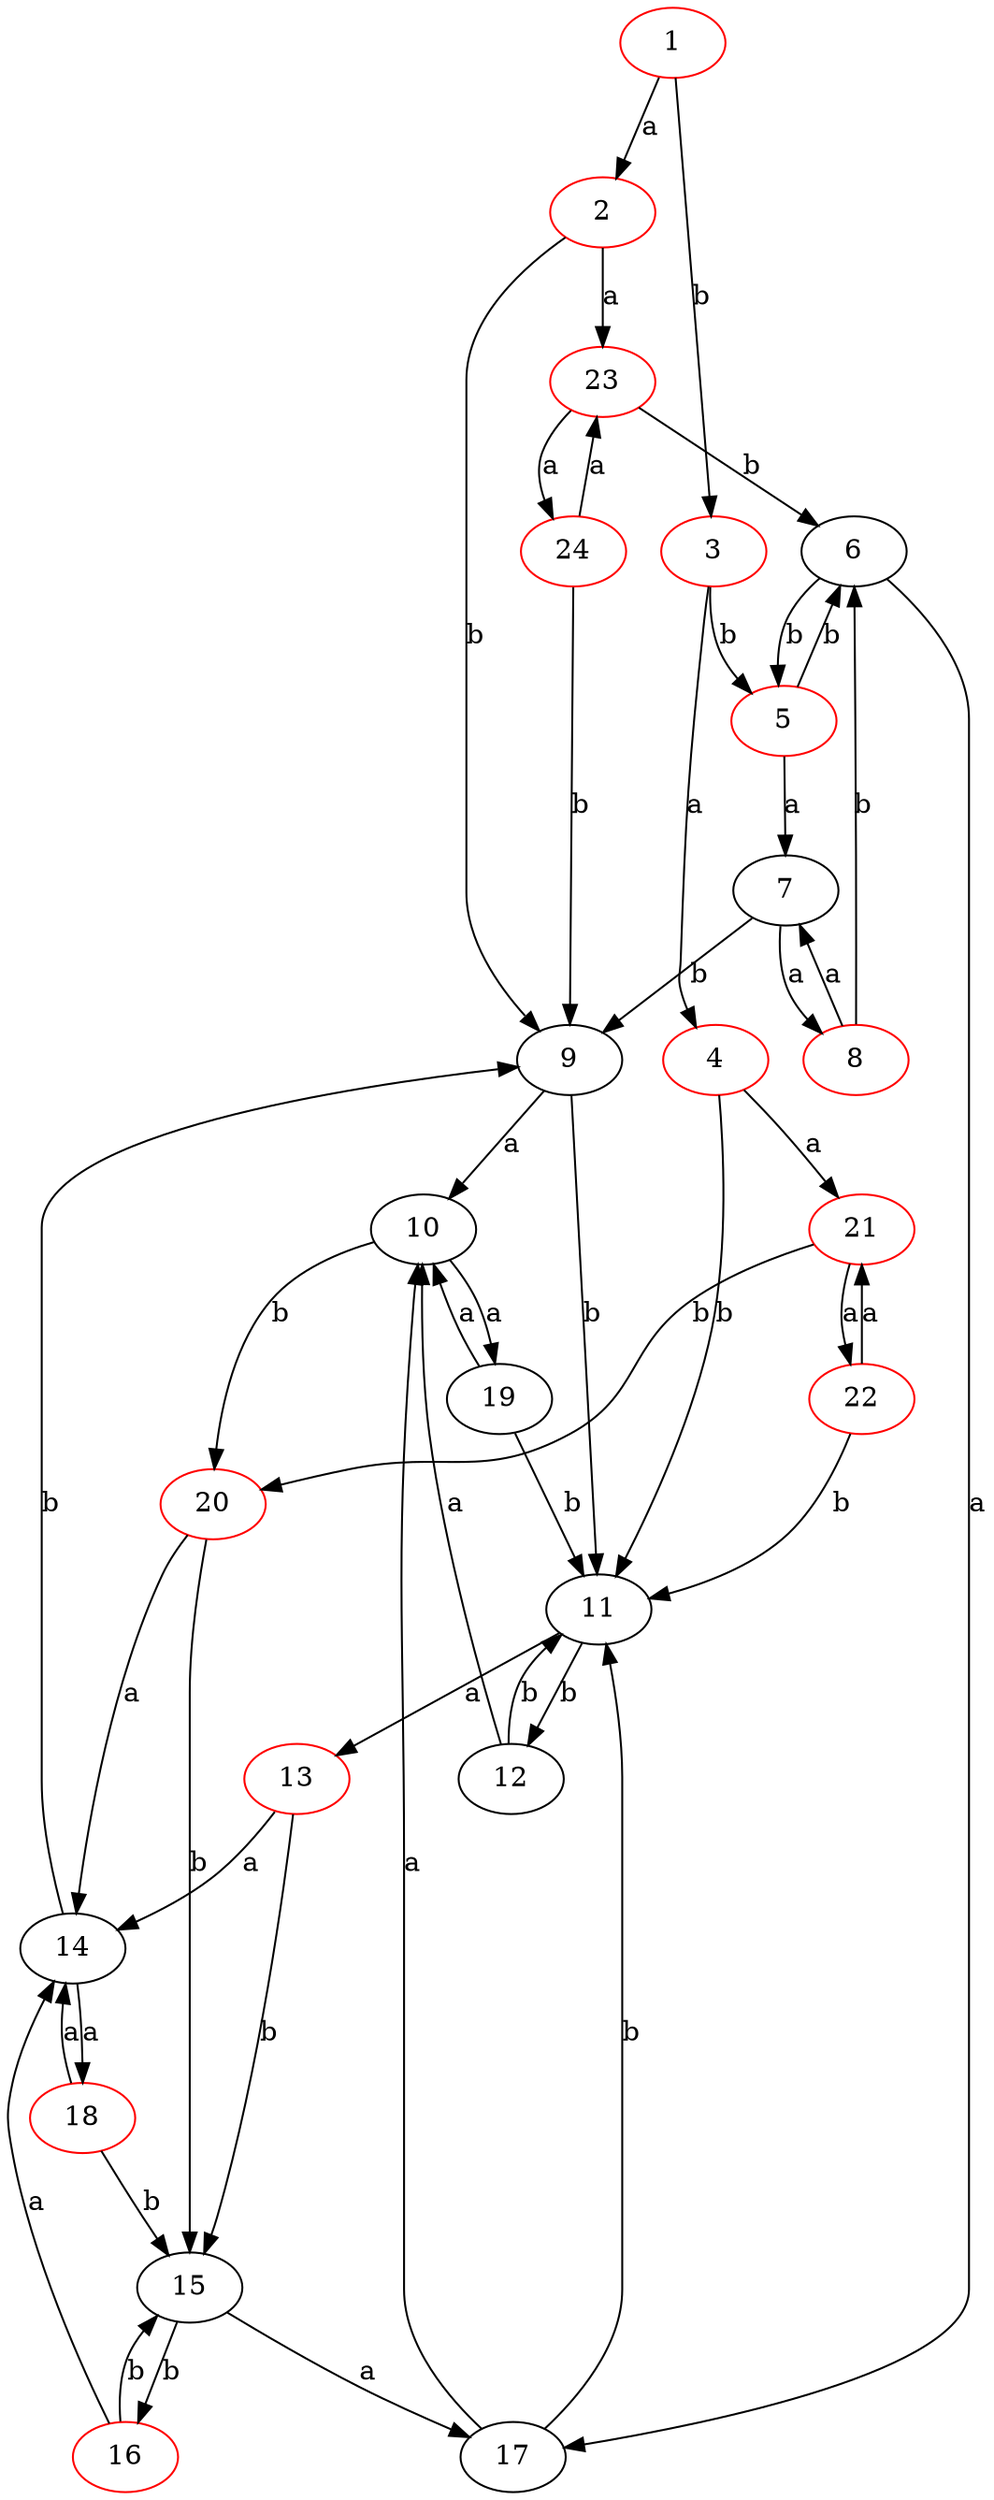 digraph {
1 -> 2 [label="a"]
1 -> 3 [label="b"]
1 [color="red"]
3 -> 4 [label="a"]
3 -> 5 [label="b"]
3 [color="red"]
5 -> 6 [label="b"]
5 -> 7 [label="a"]
5 [color="red"]
7 -> 8 [label="a"]
7 -> 9 [label="b"]
9 -> 10 [label="a"]
9 -> 11 [label="b"]
11 -> 12 [label="b"]
11 -> 13 [label="a"]
13 -> 14 [label="a"]
13 -> 15 [label="b"]
13 [color="red"]
15 -> 16 [label="b"]
15 -> 17 [label="a"]
17 -> 10 [label="a"]
17 -> 11 [label="b"]
16 -> 14 [label="a"]
16 -> 15 [label="b"]
16 [color="red"]
14 -> 18 [label="a"]
14 -> 9 [label="b"]
18 -> 14 [label="a"]
18 -> 15 [label="b"]
18 [color="red"]
12 -> 10 [label="a"]
12 -> 11 [label="b"]
10 -> 19 [label="a"]
10 -> 20 [label="b"]
20 -> 14 [label="a"]
20 -> 15 [label="b"]
20 [color="red"]
19 -> 10 [label="a"]
19 -> 11 [label="b"]
8 -> 6 [label="b"]
8 -> 7 [label="a"]
8 [color="red"]
6 -> 5 [label="b"]
6 -> 17 [label="a"]
4 -> 21 [label="a"]
4 -> 11 [label="b"]
4 [color="red"]
21 -> 22 [label="a"]
21 -> 20 [label="b"]
21 [color="red"]
22 -> 21 [label="a"]
22 -> 11 [label="b"]
22 [color="red"]
2 -> 23 [label="a"]
2 -> 9 [label="b"]
2 [color="red"]
23 -> 24 [label="a"]
23 -> 6 [label="b"]
23 [color="red"]
24 -> 9 [label="b"]
24 -> 23 [label="a"]
24 [color="red"]
}
